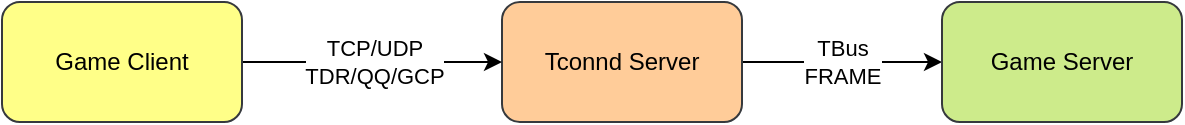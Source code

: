 <mxfile version="13.10.3" type="device"><diagram id="-WyiLXMzJXnrsnLDcOtr" name="Page-1"><mxGraphModel dx="782" dy="436" grid="1" gridSize="10" guides="1" tooltips="1" connect="1" arrows="1" fold="1" page="1" pageScale="1" pageWidth="827" pageHeight="1169" math="0" shadow="0"><root><mxCell id="0"/><mxCell id="1" parent="0"/><mxCell id="l3CaH6T-UzVq3ixYOaQH-5" style="edgeStyle=orthogonalEdgeStyle;rounded=0;orthogonalLoop=1;jettySize=auto;html=1;exitX=1;exitY=0.5;exitDx=0;exitDy=0;entryX=0;entryY=0.5;entryDx=0;entryDy=0;" edge="1" parent="1" source="l3CaH6T-UzVq3ixYOaQH-1" target="l3CaH6T-UzVq3ixYOaQH-2"><mxGeometry relative="1" as="geometry"/></mxCell><mxCell id="l3CaH6T-UzVq3ixYOaQH-6" value="TBus&lt;br&gt;FRAME" style="edgeLabel;html=1;align=center;verticalAlign=middle;resizable=0;points=[];" vertex="1" connectable="0" parent="l3CaH6T-UzVq3ixYOaQH-5"><mxGeometry x="0.22" relative="1" as="geometry"><mxPoint x="-11" as="offset"/></mxGeometry></mxCell><mxCell id="l3CaH6T-UzVq3ixYOaQH-1" value="Tconnd Server" style="rounded=1;whiteSpace=wrap;html=1;fillColor=#ffcc99;strokeColor=#36393d;" vertex="1" parent="1"><mxGeometry x="360" y="140" width="120" height="60" as="geometry"/></mxCell><mxCell id="l3CaH6T-UzVq3ixYOaQH-2" value="Game Server" style="rounded=1;whiteSpace=wrap;html=1;fillColor=#cdeb8b;strokeColor=#36393d;" vertex="1" parent="1"><mxGeometry x="580" y="140" width="120" height="60" as="geometry"/></mxCell><mxCell id="l3CaH6T-UzVq3ixYOaQH-4" style="edgeStyle=orthogonalEdgeStyle;rounded=0;orthogonalLoop=1;jettySize=auto;html=1;exitX=1;exitY=0.5;exitDx=0;exitDy=0;" edge="1" parent="1" source="l3CaH6T-UzVq3ixYOaQH-3" target="l3CaH6T-UzVq3ixYOaQH-1"><mxGeometry relative="1" as="geometry"/></mxCell><mxCell id="l3CaH6T-UzVq3ixYOaQH-7" value="TCP/UDP&lt;br&gt;TDR/QQ/GCP" style="edgeLabel;html=1;align=center;verticalAlign=middle;resizable=0;points=[];" vertex="1" connectable="0" parent="l3CaH6T-UzVq3ixYOaQH-4"><mxGeometry x="-0.22" y="-1" relative="1" as="geometry"><mxPoint x="15" y="-1" as="offset"/></mxGeometry></mxCell><mxCell id="l3CaH6T-UzVq3ixYOaQH-3" value="Game Client" style="rounded=1;whiteSpace=wrap;html=1;fillColor=#ffff88;strokeColor=#36393d;" vertex="1" parent="1"><mxGeometry x="110" y="140" width="120" height="60" as="geometry"/></mxCell></root></mxGraphModel></diagram></mxfile>